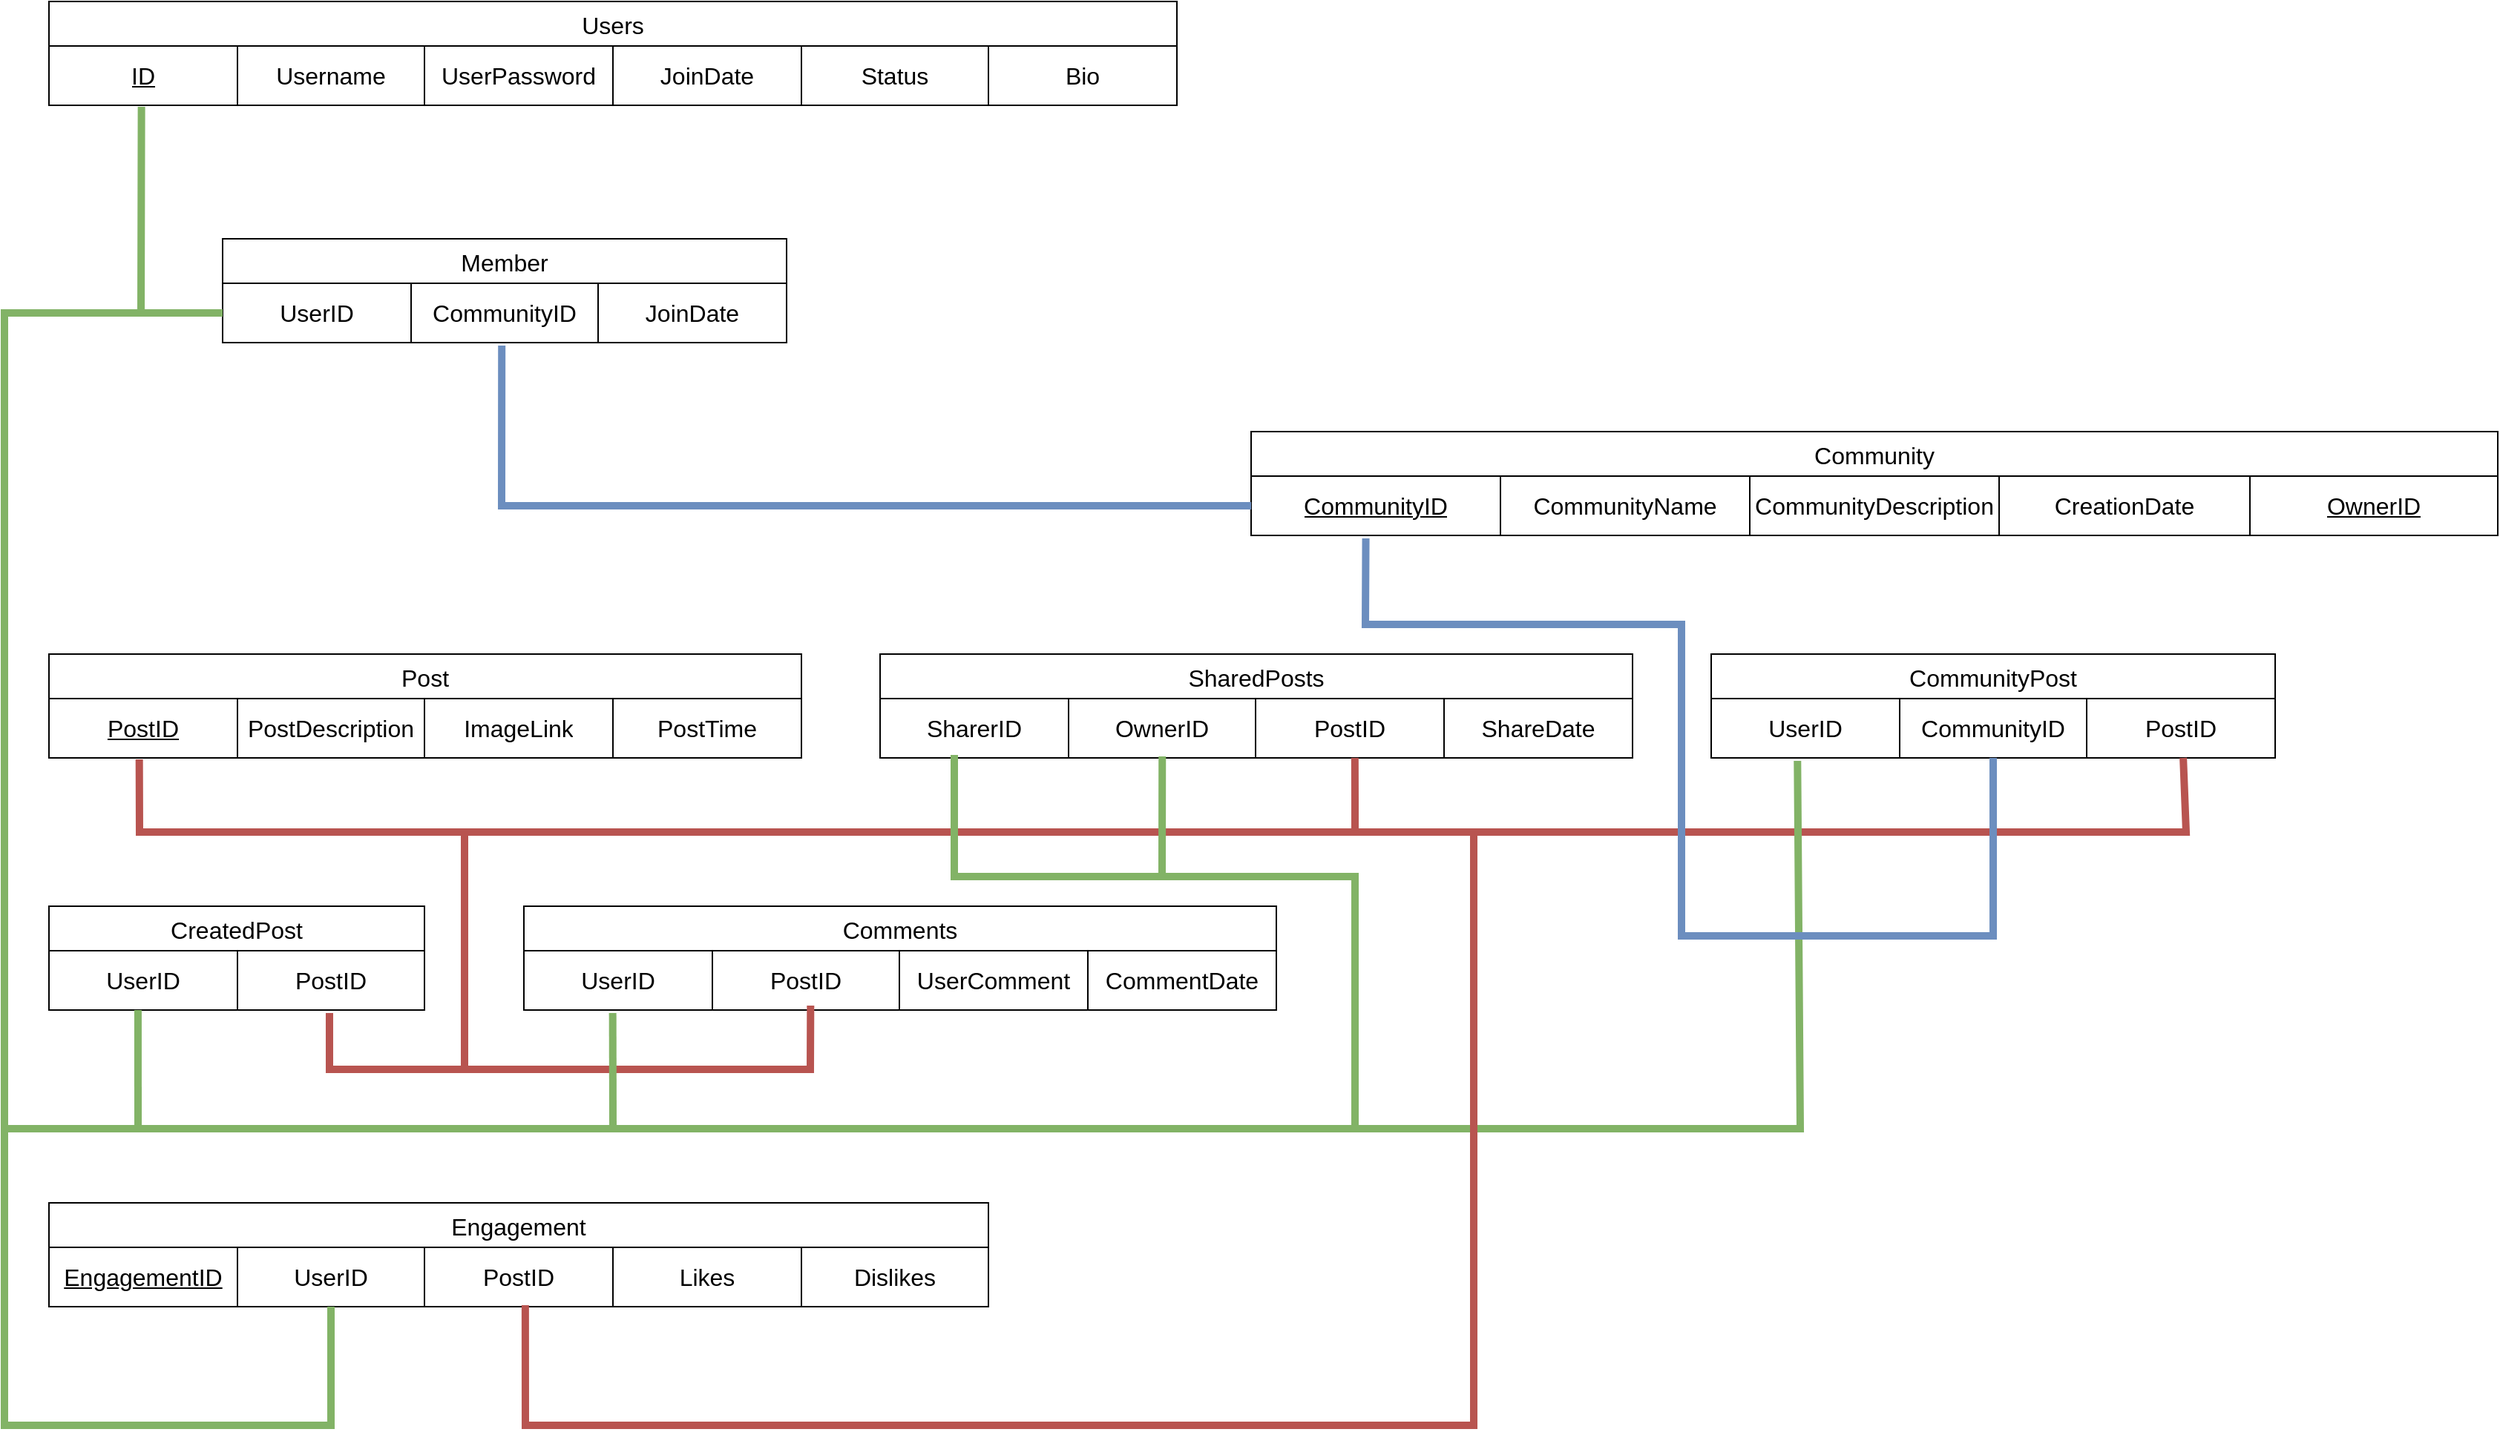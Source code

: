 <mxfile scale="1" border="25" version="24.7.15">
  <diagram name="Page-1" id="agiJLAfS6YN4QMM4z-R0">
    <mxGraphModel dx="751" dy="751" grid="1" gridSize="10" guides="1" tooltips="1" connect="1" arrows="1" fold="1" page="1" pageScale="1" pageWidth="850" pageHeight="1100" math="0" shadow="0">
      <root>
        <mxCell id="0" />
        <mxCell id="1" parent="0" />
        <mxCell id="mYkANbgdOj-MDICQV8pz-27" value="Users" style="shape=table;startSize=30;container=1;collapsible=0;childLayout=tableLayout;strokeColor=default;fontSize=16;" parent="1" vertex="1">
          <mxGeometry x="40" y="40" width="760" height="70" as="geometry" />
        </mxCell>
        <mxCell id="mYkANbgdOj-MDICQV8pz-28" value="" style="shape=tableRow;horizontal=0;startSize=0;swimlaneHead=0;swimlaneBody=0;strokeColor=inherit;top=0;left=0;bottom=0;right=0;collapsible=0;dropTarget=0;fillColor=none;points=[[0,0.5],[1,0.5]];portConstraint=eastwest;fontSize=16;" parent="mYkANbgdOj-MDICQV8pz-27" vertex="1">
          <mxGeometry y="30" width="760" height="40" as="geometry" />
        </mxCell>
        <mxCell id="mYkANbgdOj-MDICQV8pz-29" value="&lt;u&gt;ID&lt;/u&gt;" style="shape=partialRectangle;html=1;whiteSpace=wrap;connectable=0;strokeColor=inherit;overflow=hidden;fillColor=none;top=0;left=0;bottom=0;right=0;pointerEvents=1;fontSize=16;" parent="mYkANbgdOj-MDICQV8pz-28" vertex="1">
          <mxGeometry width="127" height="40" as="geometry">
            <mxRectangle width="127" height="40" as="alternateBounds" />
          </mxGeometry>
        </mxCell>
        <mxCell id="mYkANbgdOj-MDICQV8pz-30" value="Username" style="shape=partialRectangle;html=1;whiteSpace=wrap;connectable=0;strokeColor=inherit;overflow=hidden;fillColor=none;top=0;left=0;bottom=0;right=0;pointerEvents=1;fontSize=16;" parent="mYkANbgdOj-MDICQV8pz-28" vertex="1">
          <mxGeometry x="127" width="126" height="40" as="geometry">
            <mxRectangle width="126" height="40" as="alternateBounds" />
          </mxGeometry>
        </mxCell>
        <mxCell id="mYkANbgdOj-MDICQV8pz-31" value="UserPassword" style="shape=partialRectangle;html=1;whiteSpace=wrap;connectable=0;strokeColor=inherit;overflow=hidden;fillColor=none;top=0;left=0;bottom=0;right=0;pointerEvents=1;fontSize=16;" parent="mYkANbgdOj-MDICQV8pz-28" vertex="1">
          <mxGeometry x="253" width="127" height="40" as="geometry">
            <mxRectangle width="127" height="40" as="alternateBounds" />
          </mxGeometry>
        </mxCell>
        <mxCell id="mYkANbgdOj-MDICQV8pz-49" value="JoinDate" style="shape=partialRectangle;html=1;whiteSpace=wrap;connectable=0;strokeColor=inherit;overflow=hidden;fillColor=none;top=0;left=0;bottom=0;right=0;pointerEvents=1;fontSize=16;" parent="mYkANbgdOj-MDICQV8pz-28" vertex="1">
          <mxGeometry x="380" width="127" height="40" as="geometry">
            <mxRectangle width="127" height="40" as="alternateBounds" />
          </mxGeometry>
        </mxCell>
        <mxCell id="mYkANbgdOj-MDICQV8pz-54" value="Status" style="shape=partialRectangle;html=1;whiteSpace=wrap;connectable=0;strokeColor=inherit;overflow=hidden;fillColor=none;top=0;left=0;bottom=0;right=0;pointerEvents=1;fontSize=16;" parent="mYkANbgdOj-MDICQV8pz-28" vertex="1">
          <mxGeometry x="507" width="126" height="40" as="geometry">
            <mxRectangle width="126" height="40" as="alternateBounds" />
          </mxGeometry>
        </mxCell>
        <mxCell id="mYkANbgdOj-MDICQV8pz-59" value="Bio" style="shape=partialRectangle;html=1;whiteSpace=wrap;connectable=0;strokeColor=inherit;overflow=hidden;fillColor=none;top=0;left=0;bottom=0;right=0;pointerEvents=1;fontSize=16;" parent="mYkANbgdOj-MDICQV8pz-28" vertex="1">
          <mxGeometry x="633" width="127" height="40" as="geometry">
            <mxRectangle width="127" height="40" as="alternateBounds" />
          </mxGeometry>
        </mxCell>
        <mxCell id="mYkANbgdOj-MDICQV8pz-60" value="Post" style="shape=table;startSize=30;container=1;collapsible=0;childLayout=tableLayout;strokeColor=default;fontSize=16;" parent="1" vertex="1">
          <mxGeometry x="40" y="480" width="507" height="70" as="geometry" />
        </mxCell>
        <mxCell id="mYkANbgdOj-MDICQV8pz-61" value="" style="shape=tableRow;horizontal=0;startSize=0;swimlaneHead=0;swimlaneBody=0;strokeColor=inherit;top=0;left=0;bottom=0;right=0;collapsible=0;dropTarget=0;fillColor=none;points=[[0,0.5],[1,0.5]];portConstraint=eastwest;fontSize=16;" parent="mYkANbgdOj-MDICQV8pz-60" vertex="1">
          <mxGeometry y="30" width="507" height="40" as="geometry" />
        </mxCell>
        <mxCell id="mYkANbgdOj-MDICQV8pz-62" value="&lt;u&gt;PostID&lt;/u&gt;" style="shape=partialRectangle;html=1;whiteSpace=wrap;connectable=0;strokeColor=inherit;overflow=hidden;fillColor=none;top=0;left=0;bottom=0;right=0;pointerEvents=1;fontSize=16;" parent="mYkANbgdOj-MDICQV8pz-61" vertex="1">
          <mxGeometry width="127" height="40" as="geometry">
            <mxRectangle width="127" height="40" as="alternateBounds" />
          </mxGeometry>
        </mxCell>
        <mxCell id="mYkANbgdOj-MDICQV8pz-63" value="PostDescription" style="shape=partialRectangle;html=1;whiteSpace=wrap;connectable=0;strokeColor=inherit;overflow=hidden;fillColor=none;top=0;left=0;bottom=0;right=0;pointerEvents=1;fontSize=16;" parent="mYkANbgdOj-MDICQV8pz-61" vertex="1">
          <mxGeometry x="127" width="126" height="40" as="geometry">
            <mxRectangle width="126" height="40" as="alternateBounds" />
          </mxGeometry>
        </mxCell>
        <mxCell id="mYkANbgdOj-MDICQV8pz-64" value="ImageLink" style="shape=partialRectangle;html=1;whiteSpace=wrap;connectable=0;strokeColor=inherit;overflow=hidden;fillColor=none;top=0;left=0;bottom=0;right=0;pointerEvents=1;fontSize=16;" parent="mYkANbgdOj-MDICQV8pz-61" vertex="1">
          <mxGeometry x="253" width="127" height="40" as="geometry">
            <mxRectangle width="127" height="40" as="alternateBounds" />
          </mxGeometry>
        </mxCell>
        <mxCell id="mYkANbgdOj-MDICQV8pz-65" value="PostTime" style="shape=partialRectangle;html=1;whiteSpace=wrap;connectable=0;strokeColor=inherit;overflow=hidden;fillColor=none;top=0;left=0;bottom=0;right=0;pointerEvents=1;fontSize=16;" parent="mYkANbgdOj-MDICQV8pz-61" vertex="1">
          <mxGeometry x="380" width="127" height="40" as="geometry">
            <mxRectangle width="127" height="40" as="alternateBounds" />
          </mxGeometry>
        </mxCell>
        <mxCell id="mYkANbgdOj-MDICQV8pz-68" value="Community" style="shape=table;startSize=30;container=1;collapsible=0;childLayout=tableLayout;strokeColor=default;fontSize=16;" parent="1" vertex="1">
          <mxGeometry x="850" y="330" width="840" height="70" as="geometry" />
        </mxCell>
        <mxCell id="mYkANbgdOj-MDICQV8pz-69" value="" style="shape=tableRow;horizontal=0;startSize=0;swimlaneHead=0;swimlaneBody=0;strokeColor=inherit;top=0;left=0;bottom=0;right=0;collapsible=0;dropTarget=0;fillColor=none;points=[[0,0.5],[1,0.5]];portConstraint=eastwest;fontSize=16;" parent="mYkANbgdOj-MDICQV8pz-68" vertex="1">
          <mxGeometry y="30" width="840" height="40" as="geometry" />
        </mxCell>
        <mxCell id="mYkANbgdOj-MDICQV8pz-70" value="&lt;u&gt;CommunityID&lt;/u&gt;" style="shape=partialRectangle;html=1;whiteSpace=wrap;connectable=0;strokeColor=inherit;overflow=hidden;fillColor=none;top=0;left=0;bottom=0;right=0;pointerEvents=1;fontSize=16;" parent="mYkANbgdOj-MDICQV8pz-69" vertex="1">
          <mxGeometry width="168" height="40" as="geometry">
            <mxRectangle width="168" height="40" as="alternateBounds" />
          </mxGeometry>
        </mxCell>
        <mxCell id="mYkANbgdOj-MDICQV8pz-71" value="CommunityName" style="shape=partialRectangle;html=1;whiteSpace=wrap;connectable=0;strokeColor=inherit;overflow=hidden;fillColor=none;top=0;left=0;bottom=0;right=0;pointerEvents=1;fontSize=16;" parent="mYkANbgdOj-MDICQV8pz-69" vertex="1">
          <mxGeometry x="168" width="168" height="40" as="geometry">
            <mxRectangle width="168" height="40" as="alternateBounds" />
          </mxGeometry>
        </mxCell>
        <mxCell id="mYkANbgdOj-MDICQV8pz-72" value="CommunityDescription" style="shape=partialRectangle;html=1;whiteSpace=wrap;connectable=0;strokeColor=inherit;overflow=hidden;fillColor=none;top=0;left=0;bottom=0;right=0;pointerEvents=1;fontSize=16;" parent="mYkANbgdOj-MDICQV8pz-69" vertex="1">
          <mxGeometry x="336" width="168" height="40" as="geometry">
            <mxRectangle width="168" height="40" as="alternateBounds" />
          </mxGeometry>
        </mxCell>
        <mxCell id="mYkANbgdOj-MDICQV8pz-73" value="CreationDate" style="shape=partialRectangle;html=1;whiteSpace=wrap;connectable=0;strokeColor=inherit;overflow=hidden;fillColor=none;top=0;left=0;bottom=0;right=0;pointerEvents=1;fontSize=16;" parent="mYkANbgdOj-MDICQV8pz-69" vertex="1">
          <mxGeometry x="504" width="169" height="40" as="geometry">
            <mxRectangle width="169" height="40" as="alternateBounds" />
          </mxGeometry>
        </mxCell>
        <mxCell id="mYkANbgdOj-MDICQV8pz-74" value="&lt;u&gt;OwnerID&lt;/u&gt;" style="shape=partialRectangle;html=1;whiteSpace=wrap;connectable=0;strokeColor=inherit;overflow=hidden;fillColor=none;top=0;left=0;bottom=0;right=0;pointerEvents=1;fontSize=16;" parent="mYkANbgdOj-MDICQV8pz-69" vertex="1">
          <mxGeometry x="673" width="167" height="40" as="geometry">
            <mxRectangle width="167" height="40" as="alternateBounds" />
          </mxGeometry>
        </mxCell>
        <mxCell id="mYkANbgdOj-MDICQV8pz-76" value="Member" style="shape=table;startSize=30;container=1;collapsible=0;childLayout=tableLayout;strokeColor=default;fontSize=16;" parent="1" vertex="1">
          <mxGeometry x="157" y="200" width="380" height="70" as="geometry" />
        </mxCell>
        <mxCell id="mYkANbgdOj-MDICQV8pz-77" value="" style="shape=tableRow;horizontal=0;startSize=0;swimlaneHead=0;swimlaneBody=0;strokeColor=inherit;top=0;left=0;bottom=0;right=0;collapsible=0;dropTarget=0;fillColor=none;points=[[0,0.5],[1,0.5]];portConstraint=eastwest;fontSize=16;" parent="mYkANbgdOj-MDICQV8pz-76" vertex="1">
          <mxGeometry y="30" width="380" height="40" as="geometry" />
        </mxCell>
        <mxCell id="mYkANbgdOj-MDICQV8pz-78" value="UserID" style="shape=partialRectangle;html=1;whiteSpace=wrap;connectable=0;strokeColor=inherit;overflow=hidden;fillColor=none;top=0;left=0;bottom=0;right=0;pointerEvents=1;fontSize=16;" parent="mYkANbgdOj-MDICQV8pz-77" vertex="1">
          <mxGeometry width="127" height="40" as="geometry">
            <mxRectangle width="127" height="40" as="alternateBounds" />
          </mxGeometry>
        </mxCell>
        <mxCell id="mYkANbgdOj-MDICQV8pz-79" value="CommunityID" style="shape=partialRectangle;html=1;whiteSpace=wrap;connectable=0;strokeColor=inherit;overflow=hidden;fillColor=none;top=0;left=0;bottom=0;right=0;pointerEvents=1;fontSize=16;" parent="mYkANbgdOj-MDICQV8pz-77" vertex="1">
          <mxGeometry x="127" width="126" height="40" as="geometry">
            <mxRectangle width="126" height="40" as="alternateBounds" />
          </mxGeometry>
        </mxCell>
        <mxCell id="mYkANbgdOj-MDICQV8pz-80" value="JoinDate" style="shape=partialRectangle;html=1;whiteSpace=wrap;connectable=0;strokeColor=inherit;overflow=hidden;fillColor=none;top=0;left=0;bottom=0;right=0;pointerEvents=1;fontSize=16;" parent="mYkANbgdOj-MDICQV8pz-77" vertex="1">
          <mxGeometry x="253" width="127" height="40" as="geometry">
            <mxRectangle width="127" height="40" as="alternateBounds" />
          </mxGeometry>
        </mxCell>
        <mxCell id="mYkANbgdOj-MDICQV8pz-84" value="CommunityPost" style="shape=table;startSize=30;container=1;collapsible=0;childLayout=tableLayout;strokeColor=default;fontSize=16;" parent="1" vertex="1">
          <mxGeometry x="1160" y="480" width="380" height="70" as="geometry" />
        </mxCell>
        <mxCell id="mYkANbgdOj-MDICQV8pz-85" value="" style="shape=tableRow;horizontal=0;startSize=0;swimlaneHead=0;swimlaneBody=0;strokeColor=inherit;top=0;left=0;bottom=0;right=0;collapsible=0;dropTarget=0;fillColor=none;points=[[0,0.5],[1,0.5]];portConstraint=eastwest;fontSize=16;" parent="mYkANbgdOj-MDICQV8pz-84" vertex="1">
          <mxGeometry y="30" width="380" height="40" as="geometry" />
        </mxCell>
        <mxCell id="mYkANbgdOj-MDICQV8pz-86" value="UserID" style="shape=partialRectangle;html=1;whiteSpace=wrap;connectable=0;strokeColor=inherit;overflow=hidden;fillColor=none;top=0;left=0;bottom=0;right=0;pointerEvents=1;fontSize=16;" parent="mYkANbgdOj-MDICQV8pz-85" vertex="1">
          <mxGeometry width="127" height="40" as="geometry">
            <mxRectangle width="127" height="40" as="alternateBounds" />
          </mxGeometry>
        </mxCell>
        <mxCell id="mYkANbgdOj-MDICQV8pz-87" value="CommunityID" style="shape=partialRectangle;html=1;whiteSpace=wrap;connectable=0;strokeColor=inherit;overflow=hidden;fillColor=none;top=0;left=0;bottom=0;right=0;pointerEvents=1;fontSize=16;" parent="mYkANbgdOj-MDICQV8pz-85" vertex="1">
          <mxGeometry x="127" width="126" height="40" as="geometry">
            <mxRectangle width="126" height="40" as="alternateBounds" />
          </mxGeometry>
        </mxCell>
        <mxCell id="mYkANbgdOj-MDICQV8pz-88" value="PostID" style="shape=partialRectangle;html=1;whiteSpace=wrap;connectable=0;strokeColor=inherit;overflow=hidden;fillColor=none;top=0;left=0;bottom=0;right=0;pointerEvents=1;fontSize=16;" parent="mYkANbgdOj-MDICQV8pz-85" vertex="1">
          <mxGeometry x="253" width="127" height="40" as="geometry">
            <mxRectangle width="127" height="40" as="alternateBounds" />
          </mxGeometry>
        </mxCell>
        <mxCell id="mYkANbgdOj-MDICQV8pz-92" value="SharedPosts" style="shape=table;startSize=30;container=1;collapsible=0;childLayout=tableLayout;strokeColor=default;fontSize=16;" parent="1" vertex="1">
          <mxGeometry x="600" y="480" width="507" height="70" as="geometry" />
        </mxCell>
        <mxCell id="mYkANbgdOj-MDICQV8pz-93" value="" style="shape=tableRow;horizontal=0;startSize=0;swimlaneHead=0;swimlaneBody=0;strokeColor=inherit;top=0;left=0;bottom=0;right=0;collapsible=0;dropTarget=0;fillColor=none;points=[[0,0.5],[1,0.5]];portConstraint=eastwest;fontSize=16;" parent="mYkANbgdOj-MDICQV8pz-92" vertex="1">
          <mxGeometry y="30" width="507" height="40" as="geometry" />
        </mxCell>
        <mxCell id="mYkANbgdOj-MDICQV8pz-94" value="SharerID" style="shape=partialRectangle;html=1;whiteSpace=wrap;connectable=0;strokeColor=inherit;overflow=hidden;fillColor=none;top=0;left=0;bottom=0;right=0;pointerEvents=1;fontSize=16;" parent="mYkANbgdOj-MDICQV8pz-93" vertex="1">
          <mxGeometry width="127" height="40" as="geometry">
            <mxRectangle width="127" height="40" as="alternateBounds" />
          </mxGeometry>
        </mxCell>
        <mxCell id="mYkANbgdOj-MDICQV8pz-95" value="OwnerID" style="shape=partialRectangle;html=1;whiteSpace=wrap;connectable=0;strokeColor=inherit;overflow=hidden;fillColor=none;top=0;left=0;bottom=0;right=0;pointerEvents=1;fontSize=16;" parent="mYkANbgdOj-MDICQV8pz-93" vertex="1">
          <mxGeometry x="127" width="126" height="40" as="geometry">
            <mxRectangle width="126" height="40" as="alternateBounds" />
          </mxGeometry>
        </mxCell>
        <mxCell id="mYkANbgdOj-MDICQV8pz-96" value="PostID" style="shape=partialRectangle;html=1;whiteSpace=wrap;connectable=0;strokeColor=inherit;overflow=hidden;fillColor=none;top=0;left=0;bottom=0;right=0;pointerEvents=1;fontSize=16;" parent="mYkANbgdOj-MDICQV8pz-93" vertex="1">
          <mxGeometry x="253" width="127" height="40" as="geometry">
            <mxRectangle width="127" height="40" as="alternateBounds" />
          </mxGeometry>
        </mxCell>
        <mxCell id="mYkANbgdOj-MDICQV8pz-97" value="ShareDate" style="shape=partialRectangle;html=1;whiteSpace=wrap;connectable=0;strokeColor=inherit;overflow=hidden;fillColor=none;top=0;left=0;bottom=0;right=0;pointerEvents=1;fontSize=16;" parent="mYkANbgdOj-MDICQV8pz-93" vertex="1">
          <mxGeometry x="380" width="127" height="40" as="geometry">
            <mxRectangle width="127" height="40" as="alternateBounds" />
          </mxGeometry>
        </mxCell>
        <mxCell id="mYkANbgdOj-MDICQV8pz-100" value="CreatedPost" style="shape=table;startSize=30;container=1;collapsible=0;childLayout=tableLayout;strokeColor=default;fontSize=16;" parent="1" vertex="1">
          <mxGeometry x="40" y="650" width="253" height="70" as="geometry" />
        </mxCell>
        <mxCell id="mYkANbgdOj-MDICQV8pz-101" value="" style="shape=tableRow;horizontal=0;startSize=0;swimlaneHead=0;swimlaneBody=0;strokeColor=inherit;top=0;left=0;bottom=0;right=0;collapsible=0;dropTarget=0;fillColor=none;points=[[0,0.5],[1,0.5]];portConstraint=eastwest;fontSize=16;" parent="mYkANbgdOj-MDICQV8pz-100" vertex="1">
          <mxGeometry y="30" width="253" height="40" as="geometry" />
        </mxCell>
        <mxCell id="mYkANbgdOj-MDICQV8pz-102" value="UserID" style="shape=partialRectangle;html=1;whiteSpace=wrap;connectable=0;strokeColor=inherit;overflow=hidden;fillColor=none;top=0;left=0;bottom=0;right=0;pointerEvents=1;fontSize=16;" parent="mYkANbgdOj-MDICQV8pz-101" vertex="1">
          <mxGeometry width="127" height="40" as="geometry">
            <mxRectangle width="127" height="40" as="alternateBounds" />
          </mxGeometry>
        </mxCell>
        <mxCell id="mYkANbgdOj-MDICQV8pz-103" value="PostID" style="shape=partialRectangle;html=1;whiteSpace=wrap;connectable=0;strokeColor=inherit;overflow=hidden;fillColor=none;top=0;left=0;bottom=0;right=0;pointerEvents=1;fontSize=16;" parent="mYkANbgdOj-MDICQV8pz-101" vertex="1">
          <mxGeometry x="127" width="126" height="40" as="geometry">
            <mxRectangle width="126" height="40" as="alternateBounds" />
          </mxGeometry>
        </mxCell>
        <mxCell id="mYkANbgdOj-MDICQV8pz-108" value="Comments" style="shape=table;startSize=30;container=1;collapsible=0;childLayout=tableLayout;strokeColor=default;fontSize=16;" parent="1" vertex="1">
          <mxGeometry x="360" y="650" width="507" height="70" as="geometry" />
        </mxCell>
        <mxCell id="mYkANbgdOj-MDICQV8pz-109" value="" style="shape=tableRow;horizontal=0;startSize=0;swimlaneHead=0;swimlaneBody=0;strokeColor=inherit;top=0;left=0;bottom=0;right=0;collapsible=0;dropTarget=0;fillColor=none;points=[[0,0.5],[1,0.5]];portConstraint=eastwest;fontSize=16;" parent="mYkANbgdOj-MDICQV8pz-108" vertex="1">
          <mxGeometry y="30" width="507" height="40" as="geometry" />
        </mxCell>
        <mxCell id="mYkANbgdOj-MDICQV8pz-110" value="UserID" style="shape=partialRectangle;html=1;whiteSpace=wrap;connectable=0;strokeColor=inherit;overflow=hidden;fillColor=none;top=0;left=0;bottom=0;right=0;pointerEvents=1;fontSize=16;" parent="mYkANbgdOj-MDICQV8pz-109" vertex="1">
          <mxGeometry width="127" height="40" as="geometry">
            <mxRectangle width="127" height="40" as="alternateBounds" />
          </mxGeometry>
        </mxCell>
        <mxCell id="mYkANbgdOj-MDICQV8pz-111" value="PostID" style="shape=partialRectangle;html=1;whiteSpace=wrap;connectable=0;strokeColor=inherit;overflow=hidden;fillColor=none;top=0;left=0;bottom=0;right=0;pointerEvents=1;fontSize=16;" parent="mYkANbgdOj-MDICQV8pz-109" vertex="1">
          <mxGeometry x="127" width="126" height="40" as="geometry">
            <mxRectangle width="126" height="40" as="alternateBounds" />
          </mxGeometry>
        </mxCell>
        <mxCell id="mYkANbgdOj-MDICQV8pz-112" value="UserComment" style="shape=partialRectangle;html=1;whiteSpace=wrap;connectable=0;strokeColor=inherit;overflow=hidden;fillColor=none;top=0;left=0;bottom=0;right=0;pointerEvents=1;fontSize=16;" parent="mYkANbgdOj-MDICQV8pz-109" vertex="1">
          <mxGeometry x="253" width="127" height="40" as="geometry">
            <mxRectangle width="127" height="40" as="alternateBounds" />
          </mxGeometry>
        </mxCell>
        <mxCell id="mYkANbgdOj-MDICQV8pz-113" value="CommentDate" style="shape=partialRectangle;html=1;whiteSpace=wrap;connectable=0;strokeColor=inherit;overflow=hidden;fillColor=none;top=0;left=0;bottom=0;right=0;pointerEvents=1;fontSize=16;" parent="mYkANbgdOj-MDICQV8pz-109" vertex="1">
          <mxGeometry x="380" width="127" height="40" as="geometry">
            <mxRectangle width="127" height="40" as="alternateBounds" />
          </mxGeometry>
        </mxCell>
        <mxCell id="mYkANbgdOj-MDICQV8pz-116" value="Engagement" style="shape=table;startSize=30;container=1;collapsible=0;childLayout=tableLayout;strokeColor=default;fontSize=16;" parent="1" vertex="1">
          <mxGeometry x="40" y="850" width="633" height="70" as="geometry" />
        </mxCell>
        <mxCell id="mYkANbgdOj-MDICQV8pz-117" value="" style="shape=tableRow;horizontal=0;startSize=0;swimlaneHead=0;swimlaneBody=0;strokeColor=inherit;top=0;left=0;bottom=0;right=0;collapsible=0;dropTarget=0;fillColor=none;points=[[0,0.5],[1,0.5]];portConstraint=eastwest;fontSize=16;" parent="mYkANbgdOj-MDICQV8pz-116" vertex="1">
          <mxGeometry y="30" width="633" height="40" as="geometry" />
        </mxCell>
        <mxCell id="mYkANbgdOj-MDICQV8pz-118" value="&lt;u&gt;EngagementID&lt;/u&gt;" style="shape=partialRectangle;html=1;whiteSpace=wrap;connectable=0;strokeColor=inherit;overflow=hidden;fillColor=none;top=0;left=0;bottom=0;right=0;pointerEvents=1;fontSize=16;" parent="mYkANbgdOj-MDICQV8pz-117" vertex="1">
          <mxGeometry width="127" height="40" as="geometry">
            <mxRectangle width="127" height="40" as="alternateBounds" />
          </mxGeometry>
        </mxCell>
        <mxCell id="mYkANbgdOj-MDICQV8pz-119" value="UserID" style="shape=partialRectangle;html=1;whiteSpace=wrap;connectable=0;strokeColor=inherit;overflow=hidden;fillColor=none;top=0;left=0;bottom=0;right=0;pointerEvents=1;fontSize=16;" parent="mYkANbgdOj-MDICQV8pz-117" vertex="1">
          <mxGeometry x="127" width="126" height="40" as="geometry">
            <mxRectangle width="126" height="40" as="alternateBounds" />
          </mxGeometry>
        </mxCell>
        <mxCell id="mYkANbgdOj-MDICQV8pz-120" value="PostID" style="shape=partialRectangle;html=1;whiteSpace=wrap;connectable=0;strokeColor=inherit;overflow=hidden;fillColor=none;top=0;left=0;bottom=0;right=0;pointerEvents=1;fontSize=16;" parent="mYkANbgdOj-MDICQV8pz-117" vertex="1">
          <mxGeometry x="253" width="127" height="40" as="geometry">
            <mxRectangle width="127" height="40" as="alternateBounds" />
          </mxGeometry>
        </mxCell>
        <mxCell id="mYkANbgdOj-MDICQV8pz-121" value="Likes" style="shape=partialRectangle;html=1;whiteSpace=wrap;connectable=0;strokeColor=inherit;overflow=hidden;fillColor=none;top=0;left=0;bottom=0;right=0;pointerEvents=1;fontSize=16;" parent="mYkANbgdOj-MDICQV8pz-117" vertex="1">
          <mxGeometry x="380" width="127" height="40" as="geometry">
            <mxRectangle width="127" height="40" as="alternateBounds" />
          </mxGeometry>
        </mxCell>
        <mxCell id="mYkANbgdOj-MDICQV8pz-122" value="Dislikes" style="shape=partialRectangle;html=1;whiteSpace=wrap;connectable=0;strokeColor=inherit;overflow=hidden;fillColor=none;top=0;left=0;bottom=0;right=0;pointerEvents=1;fontSize=16;" parent="mYkANbgdOj-MDICQV8pz-117" vertex="1">
          <mxGeometry x="507" width="126" height="40" as="geometry">
            <mxRectangle width="126" height="40" as="alternateBounds" />
          </mxGeometry>
        </mxCell>
        <mxCell id="mYkANbgdOj-MDICQV8pz-127" value="" style="endArrow=none;html=1;rounded=0;entryX=0.082;entryY=1.025;entryDx=0;entryDy=0;entryPerimeter=0;exitX=0;exitY=0.5;exitDx=0;exitDy=0;fillColor=#d5e8d4;strokeColor=#82b366;strokeWidth=5;" parent="1" source="mYkANbgdOj-MDICQV8pz-77" target="mYkANbgdOj-MDICQV8pz-28" edge="1">
          <mxGeometry width="50" height="50" relative="1" as="geometry">
            <mxPoint x="90" y="280" as="sourcePoint" />
            <mxPoint x="120" y="140" as="targetPoint" />
            <Array as="points">
              <mxPoint x="102" y="250" />
            </Array>
          </mxGeometry>
        </mxCell>
        <mxCell id="mYkANbgdOj-MDICQV8pz-129" value="" style="endArrow=none;html=1;rounded=0;entryX=0.495;entryY=1.05;entryDx=0;entryDy=0;entryPerimeter=0;exitX=0;exitY=0.5;exitDx=0;exitDy=0;fillColor=#dae8fc;strokeColor=#6c8ebf;strokeWidth=5;" parent="1" source="mYkANbgdOj-MDICQV8pz-69" target="mYkANbgdOj-MDICQV8pz-77" edge="1">
          <mxGeometry width="50" height="50" relative="1" as="geometry">
            <mxPoint x="360" y="370" as="sourcePoint" />
            <mxPoint x="344" y="280" as="targetPoint" />
            <Array as="points">
              <mxPoint x="345" y="380" />
            </Array>
          </mxGeometry>
        </mxCell>
        <mxCell id="mYkANbgdOj-MDICQV8pz-130" value="" style="endArrow=none;html=1;rounded=0;entryX=0.12;entryY=1.025;entryDx=0;entryDy=0;entryPerimeter=0;exitX=0.837;exitY=1;exitDx=0;exitDy=0;exitPerimeter=0;fillColor=#f8cecc;strokeColor=#b85450;strokeWidth=5;" parent="1" source="mYkANbgdOj-MDICQV8pz-85" target="mYkANbgdOj-MDICQV8pz-61" edge="1">
          <mxGeometry width="50" height="50" relative="1" as="geometry">
            <mxPoint x="1360" y="600" as="sourcePoint" />
            <mxPoint x="120" y="560" as="targetPoint" />
            <Array as="points">
              <mxPoint x="1480" y="600" />
              <mxPoint x="101" y="600" />
            </Array>
          </mxGeometry>
        </mxCell>
        <mxCell id="mYkANbgdOj-MDICQV8pz-132" value="" style="endArrow=none;html=1;rounded=0;exitX=0.747;exitY=1.05;exitDx=0;exitDy=0;exitPerimeter=0;fillColor=#f8cecc;strokeColor=#b85450;strokeWidth=5;" parent="1" source="mYkANbgdOj-MDICQV8pz-101" edge="1">
          <mxGeometry width="50" height="50" relative="1" as="geometry">
            <mxPoint x="200" y="760" as="sourcePoint" />
            <mxPoint x="320" y="600" as="targetPoint" />
            <Array as="points">
              <mxPoint x="229" y="760" />
              <mxPoint x="320" y="760" />
            </Array>
          </mxGeometry>
        </mxCell>
        <mxCell id="mYkANbgdOj-MDICQV8pz-133" value="" style="endArrow=none;html=1;rounded=0;entryX=0.381;entryY=0.925;entryDx=0;entryDy=0;entryPerimeter=0;fillColor=#f8cecc;strokeColor=#b85450;strokeWidth=5;" parent="1" target="mYkANbgdOj-MDICQV8pz-109" edge="1">
          <mxGeometry width="50" height="50" relative="1" as="geometry">
            <mxPoint x="320" y="760" as="sourcePoint" />
            <mxPoint x="410" y="760" as="targetPoint" />
            <Array as="points">
              <mxPoint x="553" y="760" />
            </Array>
          </mxGeometry>
        </mxCell>
        <mxCell id="mYkANbgdOj-MDICQV8pz-134" value="" style="endArrow=none;html=1;rounded=0;entryX=0.631;entryY=1;entryDx=0;entryDy=0;entryPerimeter=0;fillColor=#f8cecc;strokeColor=#b85450;strokeWidth=5;" parent="1" target="mYkANbgdOj-MDICQV8pz-93" edge="1">
          <mxGeometry width="50" height="50" relative="1" as="geometry">
            <mxPoint x="920" y="600" as="sourcePoint" />
            <mxPoint x="1040" y="680" as="targetPoint" />
            <Array as="points">
              <mxPoint x="920" y="580" />
            </Array>
          </mxGeometry>
        </mxCell>
        <mxCell id="mYkANbgdOj-MDICQV8pz-135" value="" style="endArrow=none;html=1;rounded=0;exitX=0.153;exitY=1.05;exitDx=0;exitDy=0;exitPerimeter=0;fillColor=#d5e8d4;strokeColor=#82b366;strokeWidth=5;" parent="1" source="mYkANbgdOj-MDICQV8pz-85" edge="1">
          <mxGeometry width="50" height="50" relative="1" as="geometry">
            <mxPoint x="1220" y="800" as="sourcePoint" />
            <mxPoint x="100" y="250" as="targetPoint" />
            <Array as="points">
              <mxPoint x="1220" y="800" />
              <mxPoint x="10" y="800" />
              <mxPoint x="10" y="250" />
              <mxPoint x="60" y="250" />
            </Array>
          </mxGeometry>
        </mxCell>
        <mxCell id="mYkANbgdOj-MDICQV8pz-136" value="" style="endArrow=none;html=1;rounded=0;entryX=0.118;entryY=1.05;entryDx=0;entryDy=0;entryPerimeter=0;fillColor=#d5e8d4;strokeColor=#82b366;strokeWidth=5;" parent="1" target="mYkANbgdOj-MDICQV8pz-109" edge="1">
          <mxGeometry width="50" height="50" relative="1" as="geometry">
            <mxPoint x="420" y="800" as="sourcePoint" />
            <mxPoint x="650" y="740" as="targetPoint" />
          </mxGeometry>
        </mxCell>
        <mxCell id="mYkANbgdOj-MDICQV8pz-137" value="" style="endArrow=none;html=1;rounded=0;entryX=0.237;entryY=1;entryDx=0;entryDy=0;entryPerimeter=0;fillColor=#d5e8d4;strokeColor=#82b366;strokeWidth=5;" parent="1" target="mYkANbgdOj-MDICQV8pz-101" edge="1">
          <mxGeometry width="50" height="50" relative="1" as="geometry">
            <mxPoint x="100" y="800" as="sourcePoint" />
            <mxPoint x="200" y="740" as="targetPoint" />
          </mxGeometry>
        </mxCell>
        <mxCell id="mYkANbgdOj-MDICQV8pz-138" value="" style="endArrow=none;html=1;rounded=0;entryX=0.375;entryY=0.975;entryDx=0;entryDy=0;entryPerimeter=0;fillColor=#d5e8d4;strokeColor=#82b366;strokeWidth=5;" parent="1" target="mYkANbgdOj-MDICQV8pz-93" edge="1">
          <mxGeometry width="50" height="50" relative="1" as="geometry">
            <mxPoint x="920" y="800" as="sourcePoint" />
            <mxPoint x="780" y="580" as="targetPoint" />
            <Array as="points">
              <mxPoint x="920" y="630" />
              <mxPoint x="790" y="630" />
            </Array>
          </mxGeometry>
        </mxCell>
        <mxCell id="mYkANbgdOj-MDICQV8pz-139" value="" style="endArrow=none;html=1;rounded=0;fillColor=#d5e8d4;strokeColor=#82b366;strokeWidth=5;" parent="1" edge="1">
          <mxGeometry width="50" height="50" relative="1" as="geometry">
            <mxPoint x="650" y="548" as="sourcePoint" />
            <mxPoint x="790" y="630" as="targetPoint" />
            <Array as="points">
              <mxPoint x="650" y="630" />
            </Array>
          </mxGeometry>
        </mxCell>
        <mxCell id="mYkANbgdOj-MDICQV8pz-140" value="" style="endArrow=none;html=1;rounded=0;exitX=0.092;exitY=1.05;exitDx=0;exitDy=0;exitPerimeter=0;fillColor=#dae8fc;strokeColor=#6c8ebf;strokeWidth=5;" parent="1" source="mYkANbgdOj-MDICQV8pz-69" target="mYkANbgdOj-MDICQV8pz-85" edge="1">
          <mxGeometry width="50" height="50" relative="1" as="geometry">
            <mxPoint x="1057" y="460" as="sourcePoint" />
            <mxPoint x="1350" y="670" as="targetPoint" />
            <Array as="points">
              <mxPoint x="927" y="460" />
              <mxPoint x="1140" y="460" />
              <mxPoint x="1140" y="670" />
              <mxPoint x="1350" y="670" />
            </Array>
          </mxGeometry>
        </mxCell>
        <mxCell id="mYkANbgdOj-MDICQV8pz-141" value="" style="endArrow=none;html=1;rounded=0;fillColor=#d5e8d4;strokeColor=#82b366;strokeWidth=5;" parent="1" edge="1">
          <mxGeometry width="50" height="50" relative="1" as="geometry">
            <mxPoint x="230" y="920" as="sourcePoint" />
            <mxPoint x="10" y="800" as="targetPoint" />
            <Array as="points">
              <mxPoint x="230" y="1000" />
              <mxPoint x="10" y="1000" />
            </Array>
          </mxGeometry>
        </mxCell>
        <mxCell id="mYkANbgdOj-MDICQV8pz-142" value="" style="endArrow=none;html=1;rounded=0;exitX=0.507;exitY=0.975;exitDx=0;exitDy=0;exitPerimeter=0;fillColor=#f8cecc;strokeColor=#b85450;strokeWidth=5;" parent="1" source="mYkANbgdOj-MDICQV8pz-117" edge="1">
          <mxGeometry width="50" height="50" relative="1" as="geometry">
            <mxPoint x="360" y="1000" as="sourcePoint" />
            <mxPoint x="1000" y="600" as="targetPoint" />
            <Array as="points">
              <mxPoint x="361" y="1000" />
              <mxPoint x="1000" y="1000" />
            </Array>
          </mxGeometry>
        </mxCell>
      </root>
    </mxGraphModel>
  </diagram>
</mxfile>
